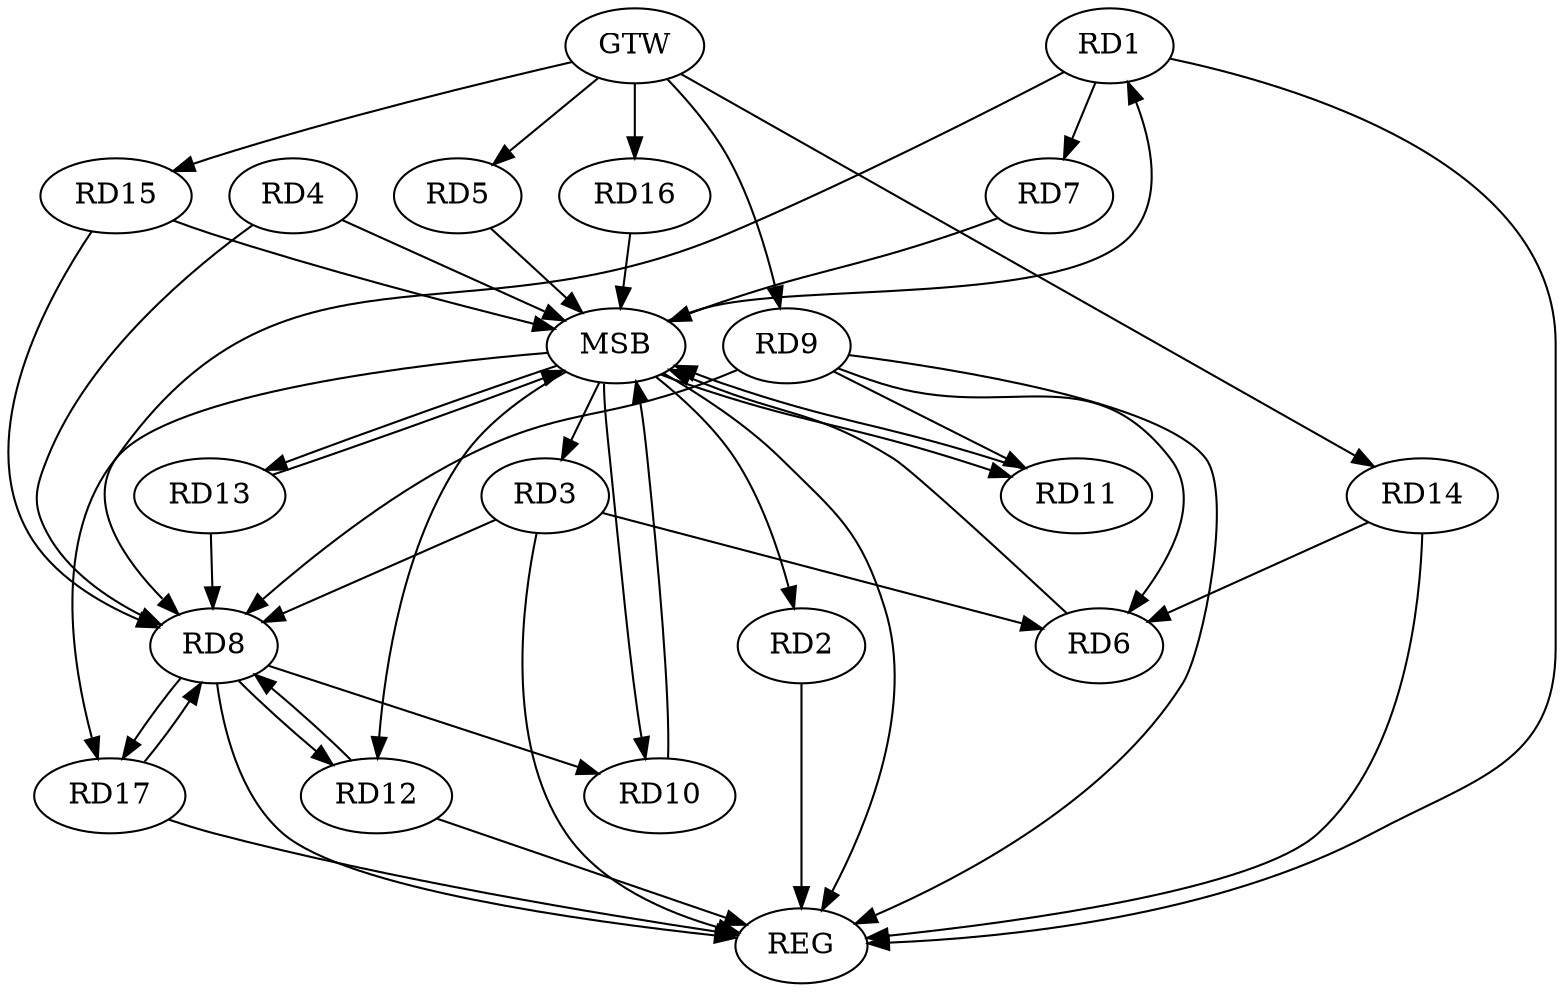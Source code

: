 strict digraph G {
  RD1 [ label="RD1" ];
  RD2 [ label="RD2" ];
  RD3 [ label="RD3" ];
  RD4 [ label="RD4" ];
  RD5 [ label="RD5" ];
  RD6 [ label="RD6" ];
  RD7 [ label="RD7" ];
  RD8 [ label="RD8" ];
  RD9 [ label="RD9" ];
  RD10 [ label="RD10" ];
  RD11 [ label="RD11" ];
  RD12 [ label="RD12" ];
  RD13 [ label="RD13" ];
  RD14 [ label="RD14" ];
  RD15 [ label="RD15" ];
  RD16 [ label="RD16" ];
  RD17 [ label="RD17" ];
  GTW [ label="GTW" ];
  REG [ label="REG" ];
  MSB [ label="MSB" ];
  RD1 -> RD7;
  RD3 -> RD6;
  RD3 -> RD8;
  RD9 -> RD6;
  RD14 -> RD6;
  RD9 -> RD8;
  RD8 -> RD10;
  RD8 -> RD12;
  RD12 -> RD8;
  RD8 -> RD17;
  RD17 -> RD8;
  RD9 -> RD11;
  GTW -> RD5;
  GTW -> RD9;
  GTW -> RD14;
  GTW -> RD15;
  GTW -> RD16;
  RD1 -> REG;
  RD2 -> REG;
  RD3 -> REG;
  RD8 -> REG;
  RD9 -> REG;
  RD12 -> REG;
  RD14 -> REG;
  RD17 -> REG;
  RD4 -> MSB;
  MSB -> RD1;
  MSB -> RD2;
  MSB -> RD12;
  MSB -> RD13;
  MSB -> REG;
  RD5 -> MSB;
  MSB -> RD10;
  RD6 -> MSB;
  MSB -> RD11;
  RD7 -> MSB;
  MSB -> RD17;
  RD10 -> MSB;
  RD11 -> MSB;
  RD13 -> MSB;
  MSB -> RD3;
  RD15 -> MSB;
  RD16 -> MSB;
  RD15 -> RD8;
  RD4 -> RD8;
  RD1 -> RD8;
  RD13 -> RD8;
}
